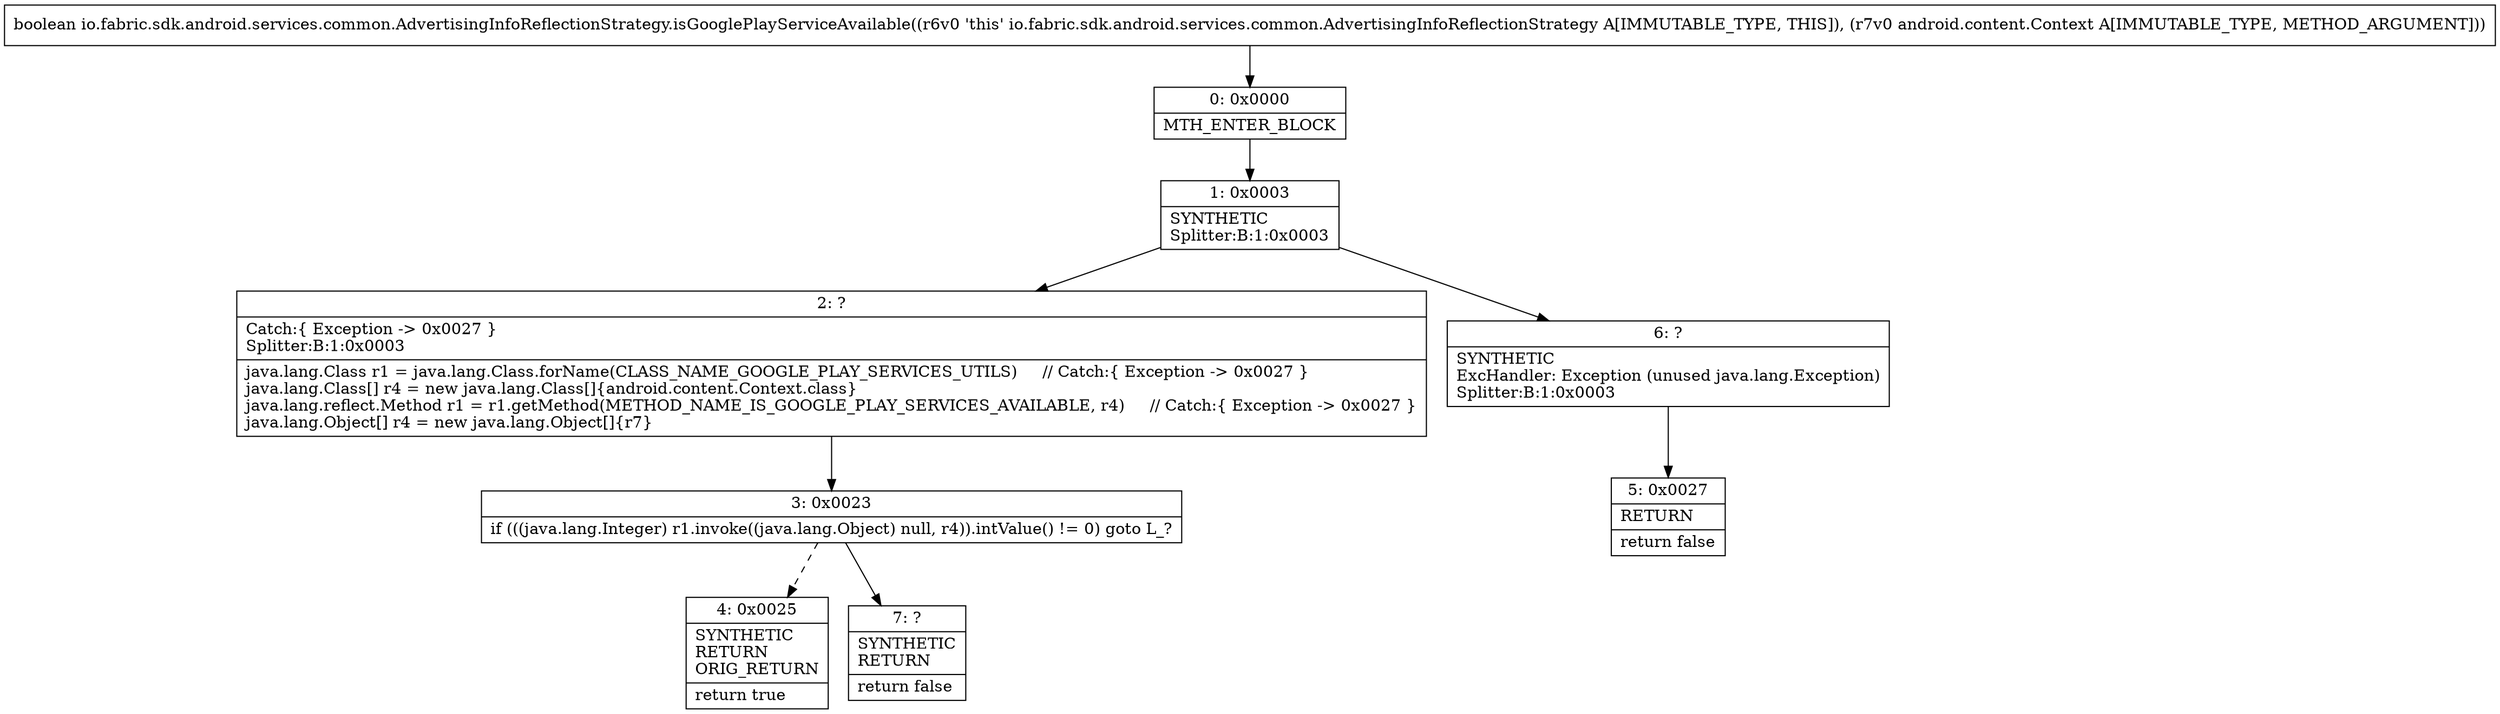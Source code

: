 digraph "CFG forio.fabric.sdk.android.services.common.AdvertisingInfoReflectionStrategy.isGooglePlayServiceAvailable(Landroid\/content\/Context;)Z" {
Node_0 [shape=record,label="{0\:\ 0x0000|MTH_ENTER_BLOCK\l}"];
Node_1 [shape=record,label="{1\:\ 0x0003|SYNTHETIC\lSplitter:B:1:0x0003\l}"];
Node_2 [shape=record,label="{2\:\ ?|Catch:\{ Exception \-\> 0x0027 \}\lSplitter:B:1:0x0003\l|java.lang.Class r1 = java.lang.Class.forName(CLASS_NAME_GOOGLE_PLAY_SERVICES_UTILS)     \/\/ Catch:\{ Exception \-\> 0x0027 \}\ljava.lang.Class[] r4 = new java.lang.Class[]\{android.content.Context.class\}\ljava.lang.reflect.Method r1 = r1.getMethod(METHOD_NAME_IS_GOOGLE_PLAY_SERVICES_AVAILABLE, r4)     \/\/ Catch:\{ Exception \-\> 0x0027 \}\ljava.lang.Object[] r4 = new java.lang.Object[]\{r7\}\l}"];
Node_3 [shape=record,label="{3\:\ 0x0023|if (((java.lang.Integer) r1.invoke((java.lang.Object) null, r4)).intValue() != 0) goto L_?\l}"];
Node_4 [shape=record,label="{4\:\ 0x0025|SYNTHETIC\lRETURN\lORIG_RETURN\l|return true\l}"];
Node_5 [shape=record,label="{5\:\ 0x0027|RETURN\l|return false\l}"];
Node_6 [shape=record,label="{6\:\ ?|SYNTHETIC\lExcHandler: Exception (unused java.lang.Exception)\lSplitter:B:1:0x0003\l}"];
Node_7 [shape=record,label="{7\:\ ?|SYNTHETIC\lRETURN\l|return false\l}"];
MethodNode[shape=record,label="{boolean io.fabric.sdk.android.services.common.AdvertisingInfoReflectionStrategy.isGooglePlayServiceAvailable((r6v0 'this' io.fabric.sdk.android.services.common.AdvertisingInfoReflectionStrategy A[IMMUTABLE_TYPE, THIS]), (r7v0 android.content.Context A[IMMUTABLE_TYPE, METHOD_ARGUMENT])) }"];
MethodNode -> Node_0;
Node_0 -> Node_1;
Node_1 -> Node_2;
Node_1 -> Node_6;
Node_2 -> Node_3;
Node_3 -> Node_4[style=dashed];
Node_3 -> Node_7;
Node_6 -> Node_5;
}

